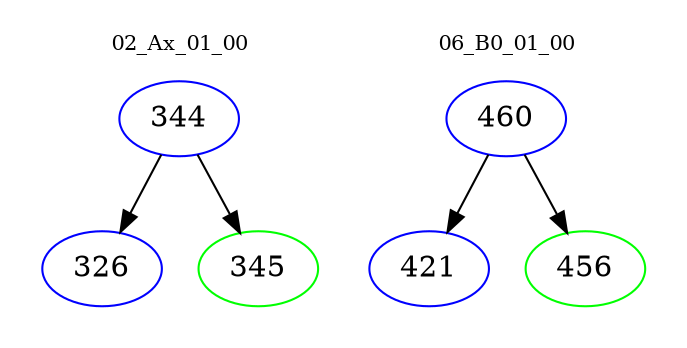 digraph{
subgraph cluster_0 {
color = white
label = "02_Ax_01_00";
fontsize=10;
T0_344 [label="344", color="blue"]
T0_344 -> T0_326 [color="black"]
T0_326 [label="326", color="blue"]
T0_344 -> T0_345 [color="black"]
T0_345 [label="345", color="green"]
}
subgraph cluster_1 {
color = white
label = "06_B0_01_00";
fontsize=10;
T1_460 [label="460", color="blue"]
T1_460 -> T1_421 [color="black"]
T1_421 [label="421", color="blue"]
T1_460 -> T1_456 [color="black"]
T1_456 [label="456", color="green"]
}
}
